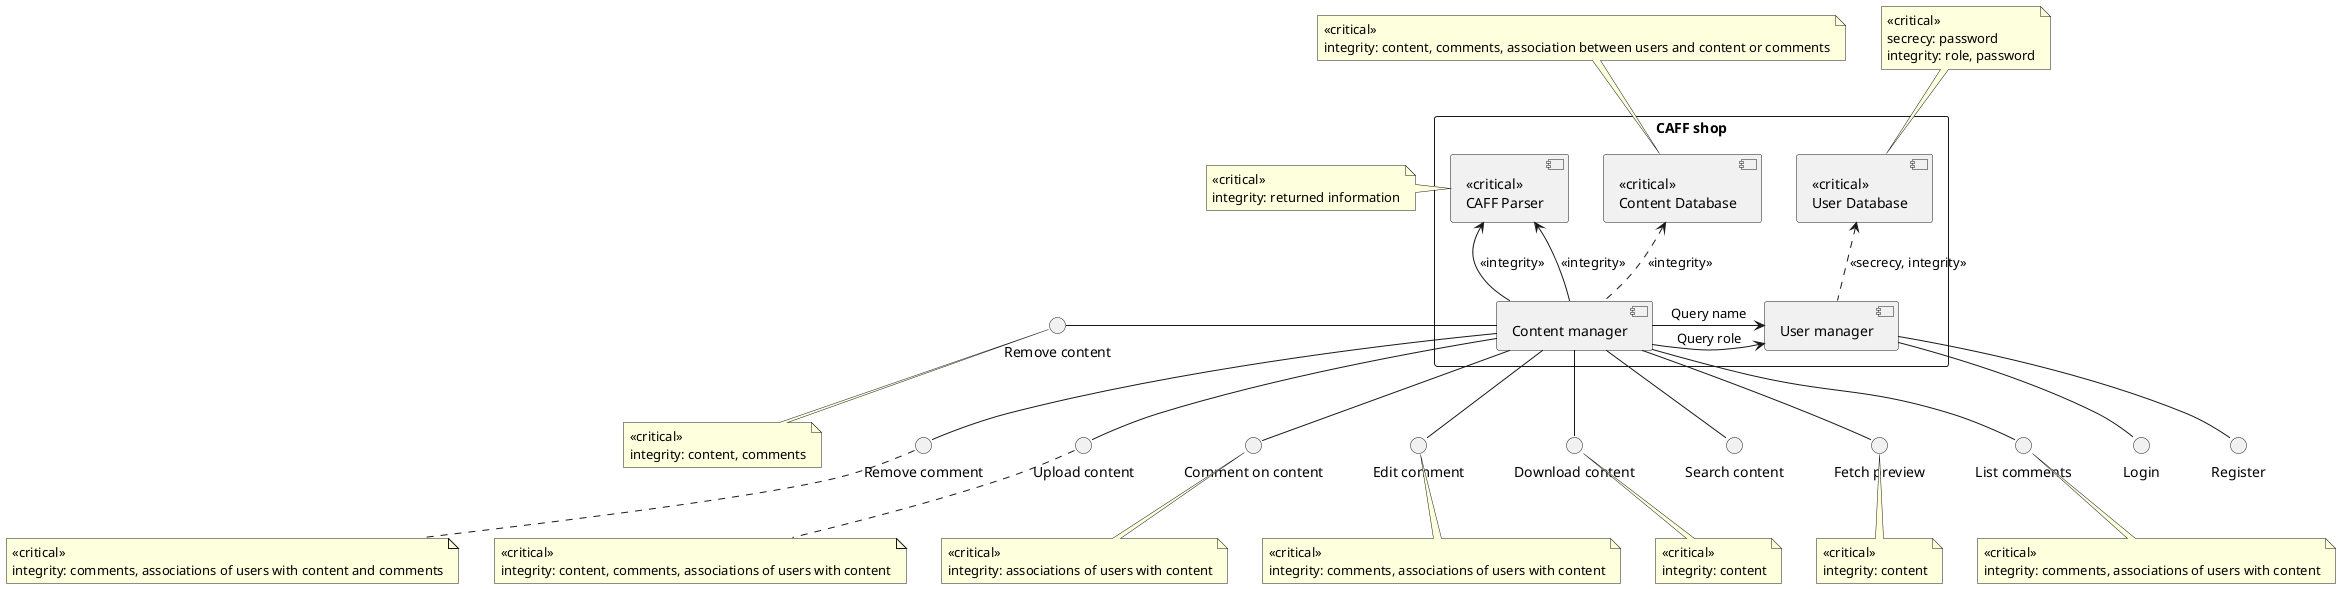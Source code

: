 @startuml

skinparam componentstyle uml2

rectangle "CAFF shop" {
    [User manager] as user_manager
    [Content manager] as content_manager
    [<<critical>>\nCAFF Parser] as caff_parser
    [<<critical>>\nUser Database] as db_user
    [<<critical>>\nContent Database] as db_content
}

note left of caff_parser
    <<critical>>
    integrity: returned information
end note

note top of db_user
    <<critical>>
    secrecy: password
    integrity: role, password
end note

note top of db_content
    <<critical>>
    integrity: content, comments, association between users and content or comments
end note

content_manager -right-> user_manager : Query role
content_manager -right-> user_manager : Query name

content_manager .up.> db_content : <<integrity>>

content_manager -up-> caff_parser : <<integrity>>
content_manager -up-> caff_parser : <<integrity>>

user_manager .up.> db_user : <<secrecy, integrity>>

() "Register" as api_register
() "Login" as api_login

() "Search content" as api_search
() "Fetch preview" as api_preview
() "List comments" as api_list_comments
() "Remove comment" as api_remove_comment
() "Upload content" as api_upload
() "Comment on content" as api_comment
() "Edit comment" as api_edit_comment
() "Download content" as api_download
() "Remove content" as api_remove

note bottom of api_preview
    <<critical>>
    integrity: content
end note

note bottom of api_download
    <<critical>>
    integrity: content
end note

note bottom of api_upload
    <<critical>>
    integrity: content, comments, associations of users with content
end note

note bottom of api_remove
    <<critical>>
    integrity: content, comments
end note

note bottom of api_remove_comment
    <<critical>>
    integrity: comments, associations of users with content and comments
end note


note bottom of api_comment
    <<critical>>
    integrity: associations of users with content
end note

note bottom of api_list_comments
    <<critical>>
    integrity: comments, associations of users with content
end note

note bottom of api_edit_comment
    <<critical>>
    integrity: comments, associations of users with content
end note

user_manager -down- api_register
user_manager -down- api_login

content_manager -left- api_remove
content_manager -- api_edit_comment
content_manager -- api_remove_comment
content_manager -- api_preview
content_manager -- api_search
content_manager -- api_comment
content_manager -- api_list_comments
content_manager -- api_upload
content_manager -down- api_download

@enduml
